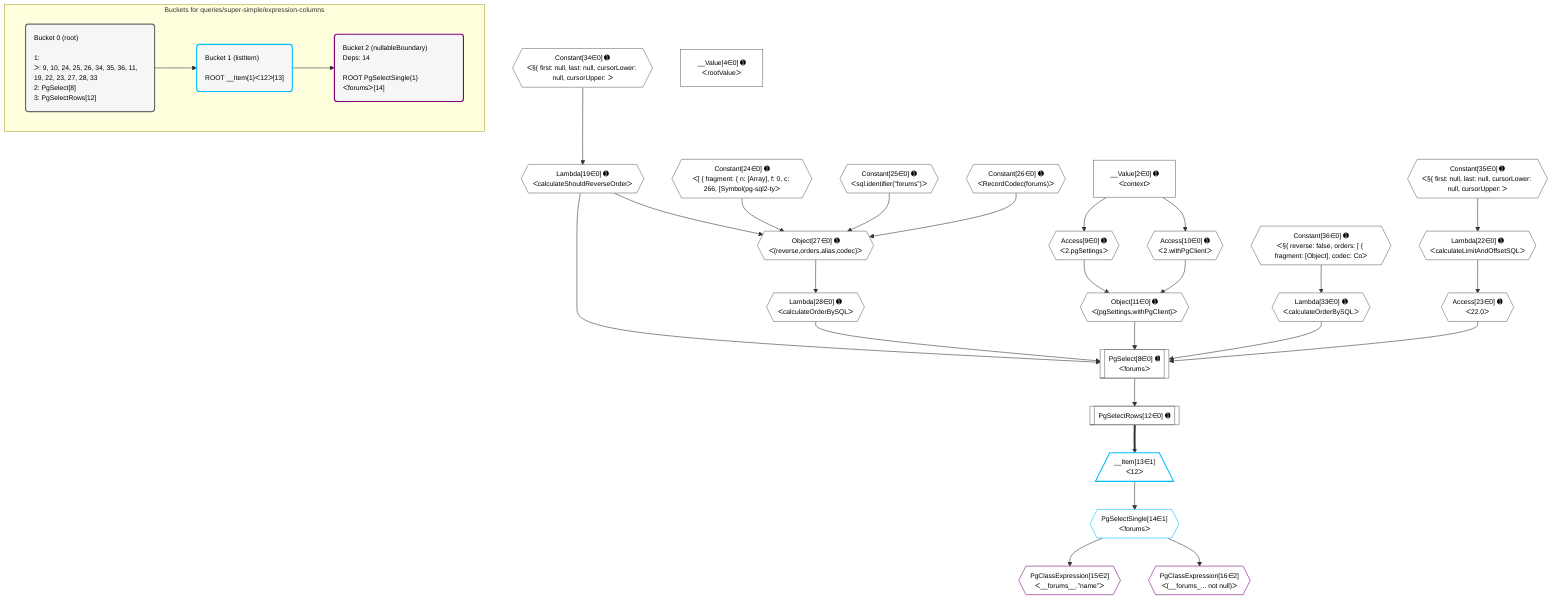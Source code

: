 %%{init: {'themeVariables': { 'fontSize': '12px'}}}%%
graph TD
    classDef path fill:#eee,stroke:#000,color:#000
    classDef plan fill:#fff,stroke-width:1px,color:#000
    classDef itemplan fill:#fff,stroke-width:2px,color:#000
    classDef unbatchedplan fill:#dff,stroke-width:1px,color:#000
    classDef sideeffectplan fill:#fcc,stroke-width:2px,color:#000
    classDef bucket fill:#f6f6f6,color:#000,stroke-width:2px,text-align:left


    %% plan dependencies
    PgSelect8[["PgSelect[8∈0] ➊<br />ᐸforumsᐳ"]]:::plan
    Object11{{"Object[11∈0] ➊<br />ᐸ{pgSettings,withPgClient}ᐳ"}}:::plan
    Lambda19{{"Lambda[19∈0] ➊<br />ᐸcalculateShouldReverseOrderᐳ"}}:::plan
    Access23{{"Access[23∈0] ➊<br />ᐸ22.0ᐳ"}}:::plan
    Lambda28{{"Lambda[28∈0] ➊<br />ᐸcalculateOrderBySQLᐳ"}}:::plan
    Lambda33{{"Lambda[33∈0] ➊<br />ᐸcalculateOrderBySQLᐳ"}}:::plan
    Object11 & Lambda19 & Access23 & Lambda28 & Lambda33 --> PgSelect8
    Object27{{"Object[27∈0] ➊<br />ᐸ{reverse,orders,alias,codec}ᐳ"}}:::plan
    Constant24{{"Constant[24∈0] ➊<br />ᐸ[ { fragment: { n: [Array], f: 0, c: 266, [Symbol(pg-sql2-tyᐳ"}}:::plan
    Constant25{{"Constant[25∈0] ➊<br />ᐸsql.identifier(”forums”)ᐳ"}}:::plan
    Constant26{{"Constant[26∈0] ➊<br />ᐸRecordCodec(forums)ᐳ"}}:::plan
    Lambda19 & Constant24 & Constant25 & Constant26 --> Object27
    Access9{{"Access[9∈0] ➊<br />ᐸ2.pgSettingsᐳ"}}:::plan
    Access10{{"Access[10∈0] ➊<br />ᐸ2.withPgClientᐳ"}}:::plan
    Access9 & Access10 --> Object11
    __Value2["__Value[2∈0] ➊<br />ᐸcontextᐳ"]:::plan
    __Value2 --> Access9
    __Value2 --> Access10
    PgSelectRows12[["PgSelectRows[12∈0] ➊"]]:::plan
    PgSelect8 --> PgSelectRows12
    Constant34{{"Constant[34∈0] ➊<br />ᐸ§{ first: null, last: null, cursorLower: null, cursorUpper: ᐳ"}}:::plan
    Constant34 --> Lambda19
    Lambda22{{"Lambda[22∈0] ➊<br />ᐸcalculateLimitAndOffsetSQLᐳ"}}:::plan
    Constant35{{"Constant[35∈0] ➊<br />ᐸ§{ first: null, last: null, cursorLower: null, cursorUpper: ᐳ"}}:::plan
    Constant35 --> Lambda22
    Lambda22 --> Access23
    Object27 --> Lambda28
    Constant36{{"Constant[36∈0] ➊<br />ᐸ§{ reverse: false, orders: [ { fragment: [Object], codec: Coᐳ"}}:::plan
    Constant36 --> Lambda33
    __Value4["__Value[4∈0] ➊<br />ᐸrootValueᐳ"]:::plan
    __Item13[/"__Item[13∈1]<br />ᐸ12ᐳ"\]:::itemplan
    PgSelectRows12 ==> __Item13
    PgSelectSingle14{{"PgSelectSingle[14∈1]<br />ᐸforumsᐳ"}}:::plan
    __Item13 --> PgSelectSingle14
    PgClassExpression15{{"PgClassExpression[15∈2]<br />ᐸ__forums__.”name”ᐳ"}}:::plan
    PgSelectSingle14 --> PgClassExpression15
    PgClassExpression16{{"PgClassExpression[16∈2]<br />ᐸ(__forums_... not null)ᐳ"}}:::plan
    PgSelectSingle14 --> PgClassExpression16

    %% define steps

    subgraph "Buckets for queries/super-simple/expression-columns"
    Bucket0("Bucket 0 (root)<br /><br />1: <br />ᐳ: 9, 10, 24, 25, 26, 34, 35, 36, 11, 19, 22, 23, 27, 28, 33<br />2: PgSelect[8]<br />3: PgSelectRows[12]"):::bucket
    classDef bucket0 stroke:#696969
    class Bucket0,__Value2,__Value4,PgSelect8,Access9,Access10,Object11,PgSelectRows12,Lambda19,Lambda22,Access23,Constant24,Constant25,Constant26,Object27,Lambda28,Lambda33,Constant34,Constant35,Constant36 bucket0
    Bucket1("Bucket 1 (listItem)<br /><br />ROOT __Item{1}ᐸ12ᐳ[13]"):::bucket
    classDef bucket1 stroke:#00bfff
    class Bucket1,__Item13,PgSelectSingle14 bucket1
    Bucket2("Bucket 2 (nullableBoundary)<br />Deps: 14<br /><br />ROOT PgSelectSingle{1}ᐸforumsᐳ[14]"):::bucket
    classDef bucket2 stroke:#7f007f
    class Bucket2,PgClassExpression15,PgClassExpression16 bucket2
    Bucket0 --> Bucket1
    Bucket1 --> Bucket2
    end